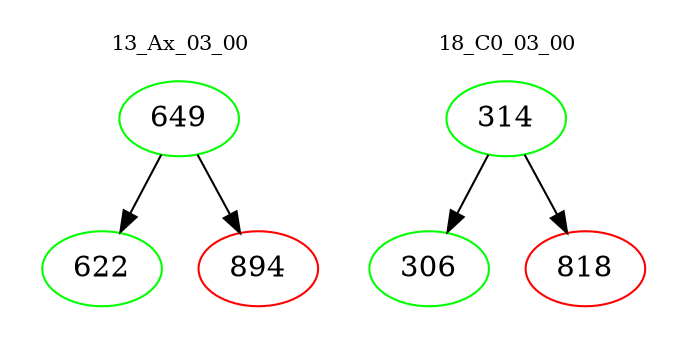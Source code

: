 digraph{
subgraph cluster_0 {
color = white
label = "13_Ax_03_00";
fontsize=10;
T0_649 [label="649", color="green"]
T0_649 -> T0_622 [color="black"]
T0_622 [label="622", color="green"]
T0_649 -> T0_894 [color="black"]
T0_894 [label="894", color="red"]
}
subgraph cluster_1 {
color = white
label = "18_C0_03_00";
fontsize=10;
T1_314 [label="314", color="green"]
T1_314 -> T1_306 [color="black"]
T1_306 [label="306", color="green"]
T1_314 -> T1_818 [color="black"]
T1_818 [label="818", color="red"]
}
}
